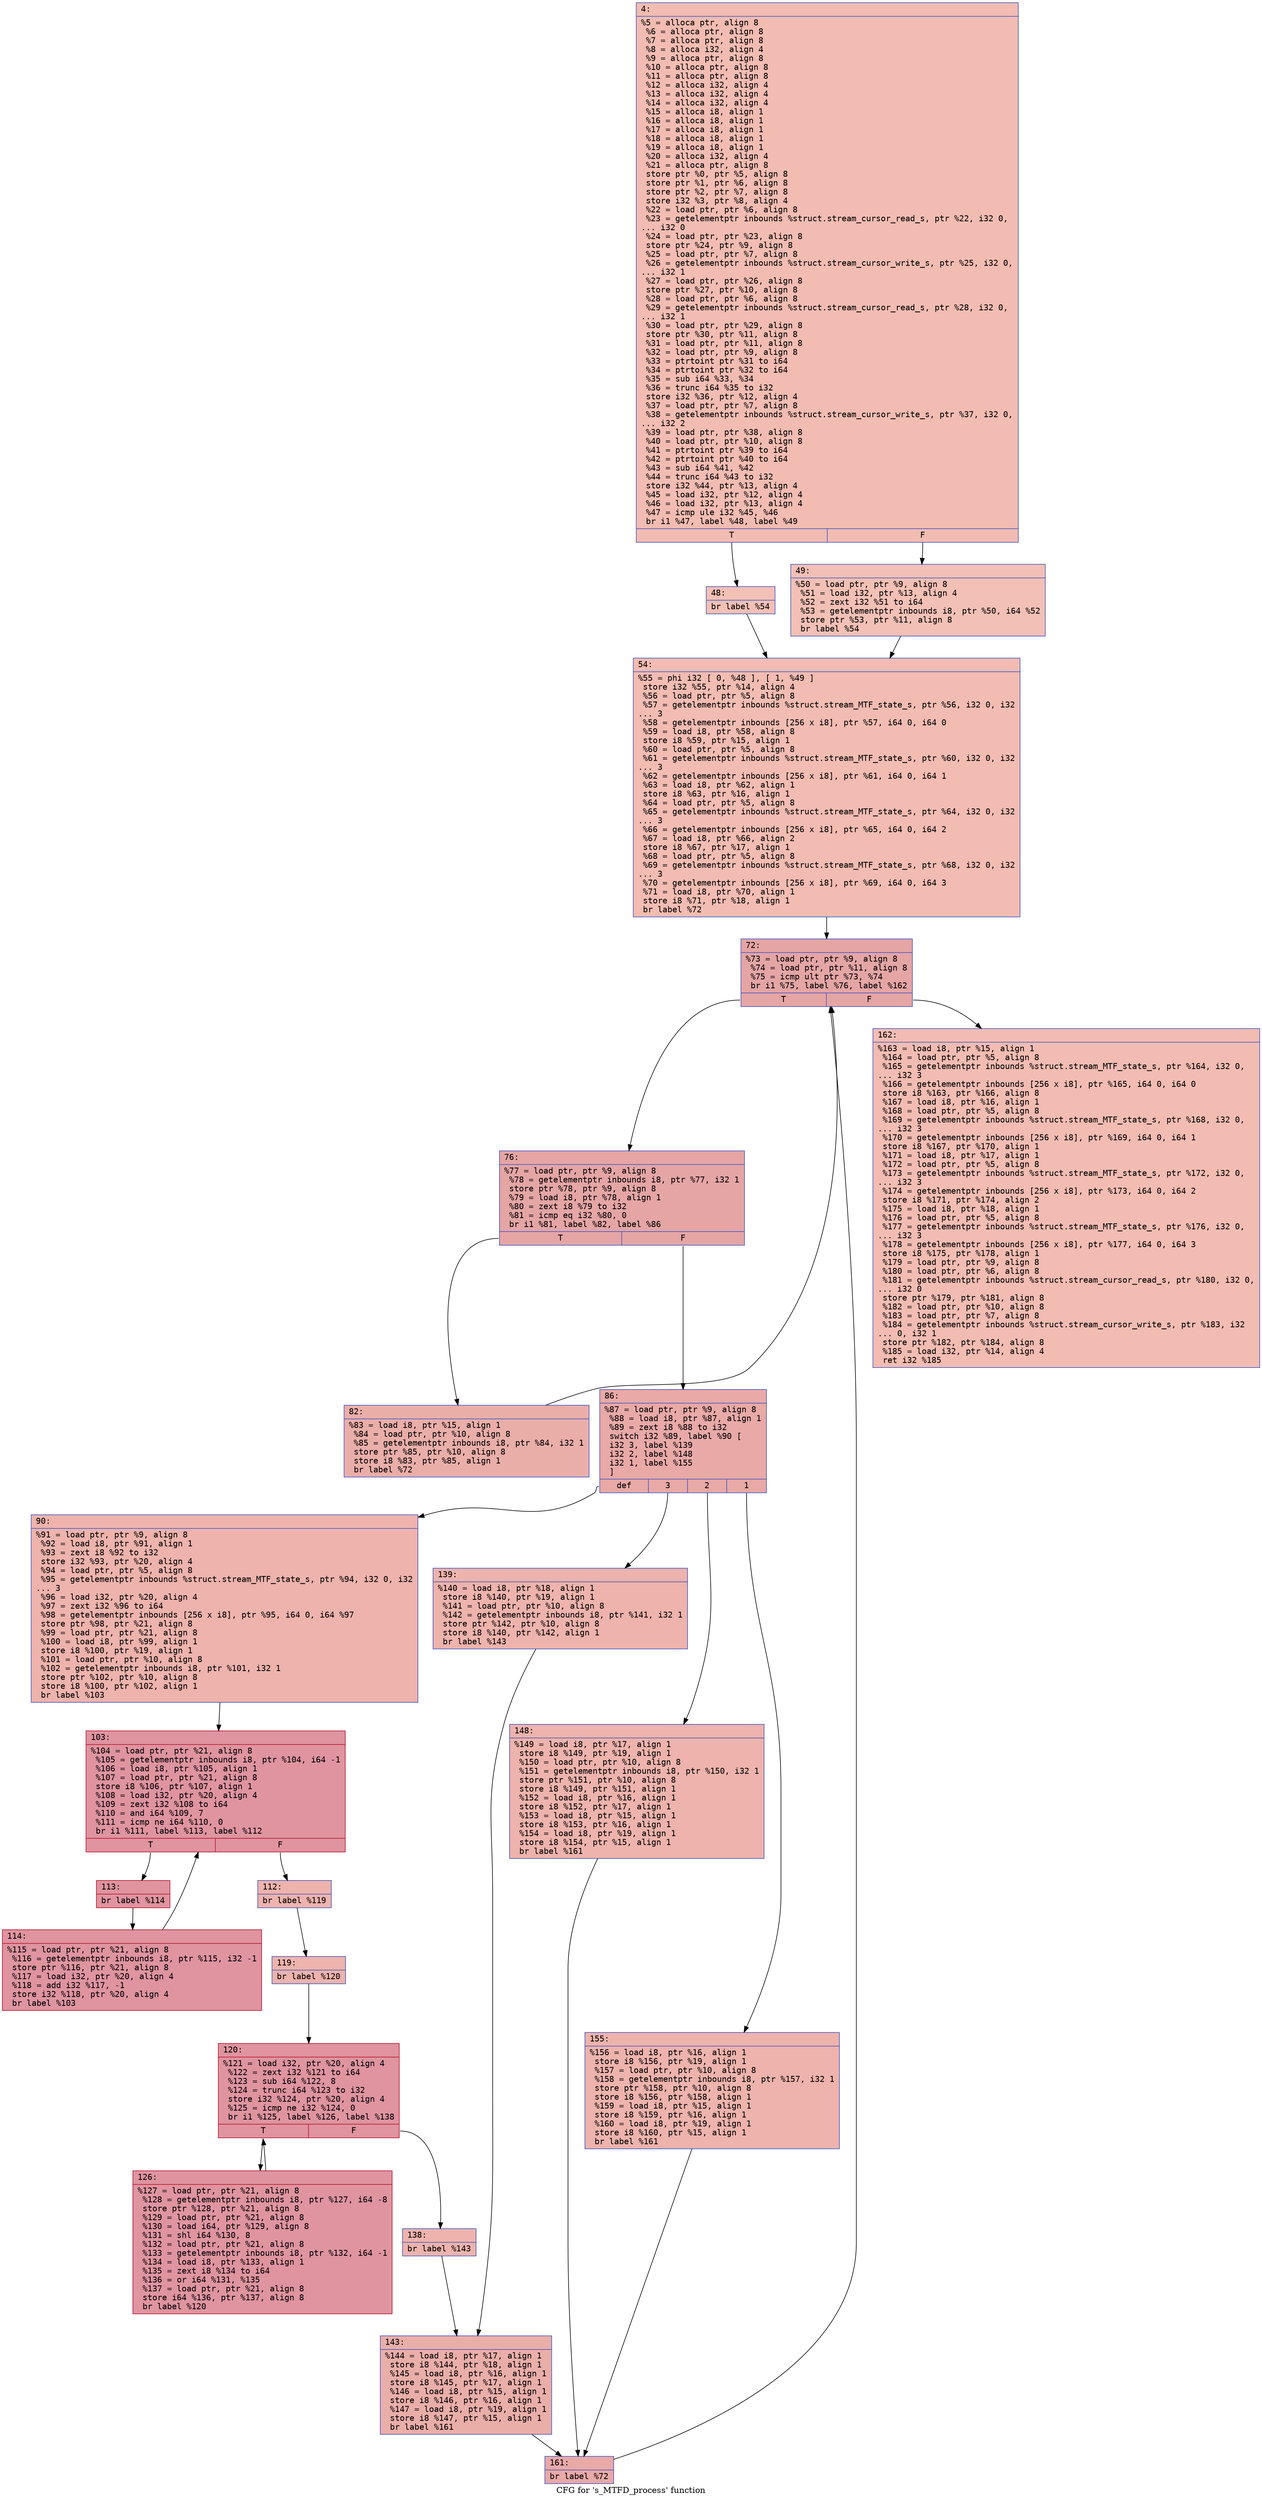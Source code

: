 digraph "CFG for 's_MTFD_process' function" {
	label="CFG for 's_MTFD_process' function";

	Node0x600003e1a3f0 [shape=record,color="#3d50c3ff", style=filled, fillcolor="#e1675170" fontname="Courier",label="{4:\l|  %5 = alloca ptr, align 8\l  %6 = alloca ptr, align 8\l  %7 = alloca ptr, align 8\l  %8 = alloca i32, align 4\l  %9 = alloca ptr, align 8\l  %10 = alloca ptr, align 8\l  %11 = alloca ptr, align 8\l  %12 = alloca i32, align 4\l  %13 = alloca i32, align 4\l  %14 = alloca i32, align 4\l  %15 = alloca i8, align 1\l  %16 = alloca i8, align 1\l  %17 = alloca i8, align 1\l  %18 = alloca i8, align 1\l  %19 = alloca i8, align 1\l  %20 = alloca i32, align 4\l  %21 = alloca ptr, align 8\l  store ptr %0, ptr %5, align 8\l  store ptr %1, ptr %6, align 8\l  store ptr %2, ptr %7, align 8\l  store i32 %3, ptr %8, align 4\l  %22 = load ptr, ptr %6, align 8\l  %23 = getelementptr inbounds %struct.stream_cursor_read_s, ptr %22, i32 0,\l... i32 0\l  %24 = load ptr, ptr %23, align 8\l  store ptr %24, ptr %9, align 8\l  %25 = load ptr, ptr %7, align 8\l  %26 = getelementptr inbounds %struct.stream_cursor_write_s, ptr %25, i32 0,\l... i32 1\l  %27 = load ptr, ptr %26, align 8\l  store ptr %27, ptr %10, align 8\l  %28 = load ptr, ptr %6, align 8\l  %29 = getelementptr inbounds %struct.stream_cursor_read_s, ptr %28, i32 0,\l... i32 1\l  %30 = load ptr, ptr %29, align 8\l  store ptr %30, ptr %11, align 8\l  %31 = load ptr, ptr %11, align 8\l  %32 = load ptr, ptr %9, align 8\l  %33 = ptrtoint ptr %31 to i64\l  %34 = ptrtoint ptr %32 to i64\l  %35 = sub i64 %33, %34\l  %36 = trunc i64 %35 to i32\l  store i32 %36, ptr %12, align 4\l  %37 = load ptr, ptr %7, align 8\l  %38 = getelementptr inbounds %struct.stream_cursor_write_s, ptr %37, i32 0,\l... i32 2\l  %39 = load ptr, ptr %38, align 8\l  %40 = load ptr, ptr %10, align 8\l  %41 = ptrtoint ptr %39 to i64\l  %42 = ptrtoint ptr %40 to i64\l  %43 = sub i64 %41, %42\l  %44 = trunc i64 %43 to i32\l  store i32 %44, ptr %13, align 4\l  %45 = load i32, ptr %12, align 4\l  %46 = load i32, ptr %13, align 4\l  %47 = icmp ule i32 %45, %46\l  br i1 %47, label %48, label %49\l|{<s0>T|<s1>F}}"];
	Node0x600003e1a3f0:s0 -> Node0x600003e1a440[tooltip="4 -> 48\nProbability 50.00%" ];
	Node0x600003e1a3f0:s1 -> Node0x600003e1a490[tooltip="4 -> 49\nProbability 50.00%" ];
	Node0x600003e1a440 [shape=record,color="#3d50c3ff", style=filled, fillcolor="#e5705870" fontname="Courier",label="{48:\l|  br label %54\l}"];
	Node0x600003e1a440 -> Node0x600003e1a4e0[tooltip="48 -> 54\nProbability 100.00%" ];
	Node0x600003e1a490 [shape=record,color="#3d50c3ff", style=filled, fillcolor="#e5705870" fontname="Courier",label="{49:\l|  %50 = load ptr, ptr %9, align 8\l  %51 = load i32, ptr %13, align 4\l  %52 = zext i32 %51 to i64\l  %53 = getelementptr inbounds i8, ptr %50, i64 %52\l  store ptr %53, ptr %11, align 8\l  br label %54\l}"];
	Node0x600003e1a490 -> Node0x600003e1a4e0[tooltip="49 -> 54\nProbability 100.00%" ];
	Node0x600003e1a4e0 [shape=record,color="#3d50c3ff", style=filled, fillcolor="#e1675170" fontname="Courier",label="{54:\l|  %55 = phi i32 [ 0, %48 ], [ 1, %49 ]\l  store i32 %55, ptr %14, align 4\l  %56 = load ptr, ptr %5, align 8\l  %57 = getelementptr inbounds %struct.stream_MTF_state_s, ptr %56, i32 0, i32\l... 3\l  %58 = getelementptr inbounds [256 x i8], ptr %57, i64 0, i64 0\l  %59 = load i8, ptr %58, align 8\l  store i8 %59, ptr %15, align 1\l  %60 = load ptr, ptr %5, align 8\l  %61 = getelementptr inbounds %struct.stream_MTF_state_s, ptr %60, i32 0, i32\l... 3\l  %62 = getelementptr inbounds [256 x i8], ptr %61, i64 0, i64 1\l  %63 = load i8, ptr %62, align 1\l  store i8 %63, ptr %16, align 1\l  %64 = load ptr, ptr %5, align 8\l  %65 = getelementptr inbounds %struct.stream_MTF_state_s, ptr %64, i32 0, i32\l... 3\l  %66 = getelementptr inbounds [256 x i8], ptr %65, i64 0, i64 2\l  %67 = load i8, ptr %66, align 2\l  store i8 %67, ptr %17, align 1\l  %68 = load ptr, ptr %5, align 8\l  %69 = getelementptr inbounds %struct.stream_MTF_state_s, ptr %68, i32 0, i32\l... 3\l  %70 = getelementptr inbounds [256 x i8], ptr %69, i64 0, i64 3\l  %71 = load i8, ptr %70, align 1\l  store i8 %71, ptr %18, align 1\l  br label %72\l}"];
	Node0x600003e1a4e0 -> Node0x600003e1a530[tooltip="54 -> 72\nProbability 100.00%" ];
	Node0x600003e1a530 [shape=record,color="#3d50c3ff", style=filled, fillcolor="#c5333470" fontname="Courier",label="{72:\l|  %73 = load ptr, ptr %9, align 8\l  %74 = load ptr, ptr %11, align 8\l  %75 = icmp ult ptr %73, %74\l  br i1 %75, label %76, label %162\l|{<s0>T|<s1>F}}"];
	Node0x600003e1a530:s0 -> Node0x600003e1a580[tooltip="72 -> 76\nProbability 96.88%" ];
	Node0x600003e1a530:s1 -> Node0x600003e1aad0[tooltip="72 -> 162\nProbability 3.12%" ];
	Node0x600003e1a580 [shape=record,color="#3d50c3ff", style=filled, fillcolor="#c5333470" fontname="Courier",label="{76:\l|  %77 = load ptr, ptr %9, align 8\l  %78 = getelementptr inbounds i8, ptr %77, i32 1\l  store ptr %78, ptr %9, align 8\l  %79 = load i8, ptr %78, align 1\l  %80 = zext i8 %79 to i32\l  %81 = icmp eq i32 %80, 0\l  br i1 %81, label %82, label %86\l|{<s0>T|<s1>F}}"];
	Node0x600003e1a580:s0 -> Node0x600003e1a5d0[tooltip="76 -> 82\nProbability 37.50%" ];
	Node0x600003e1a580:s1 -> Node0x600003e1a620[tooltip="76 -> 86\nProbability 62.50%" ];
	Node0x600003e1a5d0 [shape=record,color="#3d50c3ff", style=filled, fillcolor="#d0473d70" fontname="Courier",label="{82:\l|  %83 = load i8, ptr %15, align 1\l  %84 = load ptr, ptr %10, align 8\l  %85 = getelementptr inbounds i8, ptr %84, i32 1\l  store ptr %85, ptr %10, align 8\l  store i8 %83, ptr %85, align 1\l  br label %72\l}"];
	Node0x600003e1a5d0 -> Node0x600003e1a530[tooltip="82 -> 72\nProbability 100.00%" ];
	Node0x600003e1a620 [shape=record,color="#3d50c3ff", style=filled, fillcolor="#ca3b3770" fontname="Courier",label="{86:\l|  %87 = load ptr, ptr %9, align 8\l  %88 = load i8, ptr %87, align 1\l  %89 = zext i8 %88 to i32\l  switch i32 %89, label %90 [\l    i32 3, label %139\l    i32 2, label %148\l    i32 1, label %155\l  ]\l|{<s0>def|<s1>3|<s2>2|<s3>1}}"];
	Node0x600003e1a620:s0 -> Node0x600003e1a670[tooltip="86 -> 90\nProbability 25.00%" ];
	Node0x600003e1a620:s1 -> Node0x600003e1a940[tooltip="86 -> 139\nProbability 25.00%" ];
	Node0x600003e1a620:s2 -> Node0x600003e1a9e0[tooltip="86 -> 148\nProbability 25.00%" ];
	Node0x600003e1a620:s3 -> Node0x600003e1aa30[tooltip="86 -> 155\nProbability 25.00%" ];
	Node0x600003e1a670 [shape=record,color="#3d50c3ff", style=filled, fillcolor="#d6524470" fontname="Courier",label="{90:\l|  %91 = load ptr, ptr %9, align 8\l  %92 = load i8, ptr %91, align 1\l  %93 = zext i8 %92 to i32\l  store i32 %93, ptr %20, align 4\l  %94 = load ptr, ptr %5, align 8\l  %95 = getelementptr inbounds %struct.stream_MTF_state_s, ptr %94, i32 0, i32\l... 3\l  %96 = load i32, ptr %20, align 4\l  %97 = zext i32 %96 to i64\l  %98 = getelementptr inbounds [256 x i8], ptr %95, i64 0, i64 %97\l  store ptr %98, ptr %21, align 8\l  %99 = load ptr, ptr %21, align 8\l  %100 = load i8, ptr %99, align 1\l  store i8 %100, ptr %19, align 1\l  %101 = load ptr, ptr %10, align 8\l  %102 = getelementptr inbounds i8, ptr %101, i32 1\l  store ptr %102, ptr %10, align 8\l  store i8 %100, ptr %102, align 1\l  br label %103\l}"];
	Node0x600003e1a670 -> Node0x600003e1a6c0[tooltip="90 -> 103\nProbability 100.00%" ];
	Node0x600003e1a6c0 [shape=record,color="#b70d28ff", style=filled, fillcolor="#b70d2870" fontname="Courier",label="{103:\l|  %104 = load ptr, ptr %21, align 8\l  %105 = getelementptr inbounds i8, ptr %104, i64 -1\l  %106 = load i8, ptr %105, align 1\l  %107 = load ptr, ptr %21, align 8\l  store i8 %106, ptr %107, align 1\l  %108 = load i32, ptr %20, align 4\l  %109 = zext i32 %108 to i64\l  %110 = and i64 %109, 7\l  %111 = icmp ne i64 %110, 0\l  br i1 %111, label %113, label %112\l|{<s0>T|<s1>F}}"];
	Node0x600003e1a6c0:s0 -> Node0x600003e1a760[tooltip="103 -> 113\nProbability 96.88%" ];
	Node0x600003e1a6c0:s1 -> Node0x600003e1a710[tooltip="103 -> 112\nProbability 3.12%" ];
	Node0x600003e1a710 [shape=record,color="#3d50c3ff", style=filled, fillcolor="#d6524470" fontname="Courier",label="{112:\l|  br label %119\l}"];
	Node0x600003e1a710 -> Node0x600003e1a800[tooltip="112 -> 119\nProbability 100.00%" ];
	Node0x600003e1a760 [shape=record,color="#b70d28ff", style=filled, fillcolor="#b70d2870" fontname="Courier",label="{113:\l|  br label %114\l}"];
	Node0x600003e1a760 -> Node0x600003e1a7b0[tooltip="113 -> 114\nProbability 100.00%" ];
	Node0x600003e1a7b0 [shape=record,color="#b70d28ff", style=filled, fillcolor="#b70d2870" fontname="Courier",label="{114:\l|  %115 = load ptr, ptr %21, align 8\l  %116 = getelementptr inbounds i8, ptr %115, i32 -1\l  store ptr %116, ptr %21, align 8\l  %117 = load i32, ptr %20, align 4\l  %118 = add i32 %117, -1\l  store i32 %118, ptr %20, align 4\l  br label %103\l}"];
	Node0x600003e1a7b0 -> Node0x600003e1a6c0[tooltip="114 -> 103\nProbability 100.00%" ];
	Node0x600003e1a800 [shape=record,color="#3d50c3ff", style=filled, fillcolor="#d6524470" fontname="Courier",label="{119:\l|  br label %120\l}"];
	Node0x600003e1a800 -> Node0x600003e1a850[tooltip="119 -> 120\nProbability 100.00%" ];
	Node0x600003e1a850 [shape=record,color="#b70d28ff", style=filled, fillcolor="#b70d2870" fontname="Courier",label="{120:\l|  %121 = load i32, ptr %20, align 4\l  %122 = zext i32 %121 to i64\l  %123 = sub i64 %122, 8\l  %124 = trunc i64 %123 to i32\l  store i32 %124, ptr %20, align 4\l  %125 = icmp ne i32 %124, 0\l  br i1 %125, label %126, label %138\l|{<s0>T|<s1>F}}"];
	Node0x600003e1a850:s0 -> Node0x600003e1a8a0[tooltip="120 -> 126\nProbability 96.88%" ];
	Node0x600003e1a850:s1 -> Node0x600003e1a8f0[tooltip="120 -> 138\nProbability 3.12%" ];
	Node0x600003e1a8a0 [shape=record,color="#b70d28ff", style=filled, fillcolor="#b70d2870" fontname="Courier",label="{126:\l|  %127 = load ptr, ptr %21, align 8\l  %128 = getelementptr inbounds i8, ptr %127, i64 -8\l  store ptr %128, ptr %21, align 8\l  %129 = load ptr, ptr %21, align 8\l  %130 = load i64, ptr %129, align 8\l  %131 = shl i64 %130, 8\l  %132 = load ptr, ptr %21, align 8\l  %133 = getelementptr inbounds i8, ptr %132, i64 -1\l  %134 = load i8, ptr %133, align 1\l  %135 = zext i8 %134 to i64\l  %136 = or i64 %131, %135\l  %137 = load ptr, ptr %21, align 8\l  store i64 %136, ptr %137, align 8\l  br label %120\l}"];
	Node0x600003e1a8a0 -> Node0x600003e1a850[tooltip="126 -> 120\nProbability 100.00%" ];
	Node0x600003e1a8f0 [shape=record,color="#3d50c3ff", style=filled, fillcolor="#d6524470" fontname="Courier",label="{138:\l|  br label %143\l}"];
	Node0x600003e1a8f0 -> Node0x600003e1a990[tooltip="138 -> 143\nProbability 100.00%" ];
	Node0x600003e1a940 [shape=record,color="#3d50c3ff", style=filled, fillcolor="#d6524470" fontname="Courier",label="{139:\l|  %140 = load i8, ptr %18, align 1\l  store i8 %140, ptr %19, align 1\l  %141 = load ptr, ptr %10, align 8\l  %142 = getelementptr inbounds i8, ptr %141, i32 1\l  store ptr %142, ptr %10, align 8\l  store i8 %140, ptr %142, align 1\l  br label %143\l}"];
	Node0x600003e1a940 -> Node0x600003e1a990[tooltip="139 -> 143\nProbability 100.00%" ];
	Node0x600003e1a990 [shape=record,color="#3d50c3ff", style=filled, fillcolor="#d0473d70" fontname="Courier",label="{143:\l|  %144 = load i8, ptr %17, align 1\l  store i8 %144, ptr %18, align 1\l  %145 = load i8, ptr %16, align 1\l  store i8 %145, ptr %17, align 1\l  %146 = load i8, ptr %15, align 1\l  store i8 %146, ptr %16, align 1\l  %147 = load i8, ptr %19, align 1\l  store i8 %147, ptr %15, align 1\l  br label %161\l}"];
	Node0x600003e1a990 -> Node0x600003e1aa80[tooltip="143 -> 161\nProbability 100.00%" ];
	Node0x600003e1a9e0 [shape=record,color="#3d50c3ff", style=filled, fillcolor="#d6524470" fontname="Courier",label="{148:\l|  %149 = load i8, ptr %17, align 1\l  store i8 %149, ptr %19, align 1\l  %150 = load ptr, ptr %10, align 8\l  %151 = getelementptr inbounds i8, ptr %150, i32 1\l  store ptr %151, ptr %10, align 8\l  store i8 %149, ptr %151, align 1\l  %152 = load i8, ptr %16, align 1\l  store i8 %152, ptr %17, align 1\l  %153 = load i8, ptr %15, align 1\l  store i8 %153, ptr %16, align 1\l  %154 = load i8, ptr %19, align 1\l  store i8 %154, ptr %15, align 1\l  br label %161\l}"];
	Node0x600003e1a9e0 -> Node0x600003e1aa80[tooltip="148 -> 161\nProbability 100.00%" ];
	Node0x600003e1aa30 [shape=record,color="#3d50c3ff", style=filled, fillcolor="#d6524470" fontname="Courier",label="{155:\l|  %156 = load i8, ptr %16, align 1\l  store i8 %156, ptr %19, align 1\l  %157 = load ptr, ptr %10, align 8\l  %158 = getelementptr inbounds i8, ptr %157, i32 1\l  store ptr %158, ptr %10, align 8\l  store i8 %156, ptr %158, align 1\l  %159 = load i8, ptr %15, align 1\l  store i8 %159, ptr %16, align 1\l  %160 = load i8, ptr %19, align 1\l  store i8 %160, ptr %15, align 1\l  br label %161\l}"];
	Node0x600003e1aa30 -> Node0x600003e1aa80[tooltip="155 -> 161\nProbability 100.00%" ];
	Node0x600003e1aa80 [shape=record,color="#3d50c3ff", style=filled, fillcolor="#ca3b3770" fontname="Courier",label="{161:\l|  br label %72\l}"];
	Node0x600003e1aa80 -> Node0x600003e1a530[tooltip="161 -> 72\nProbability 100.00%" ];
	Node0x600003e1aad0 [shape=record,color="#3d50c3ff", style=filled, fillcolor="#e1675170" fontname="Courier",label="{162:\l|  %163 = load i8, ptr %15, align 1\l  %164 = load ptr, ptr %5, align 8\l  %165 = getelementptr inbounds %struct.stream_MTF_state_s, ptr %164, i32 0,\l... i32 3\l  %166 = getelementptr inbounds [256 x i8], ptr %165, i64 0, i64 0\l  store i8 %163, ptr %166, align 8\l  %167 = load i8, ptr %16, align 1\l  %168 = load ptr, ptr %5, align 8\l  %169 = getelementptr inbounds %struct.stream_MTF_state_s, ptr %168, i32 0,\l... i32 3\l  %170 = getelementptr inbounds [256 x i8], ptr %169, i64 0, i64 1\l  store i8 %167, ptr %170, align 1\l  %171 = load i8, ptr %17, align 1\l  %172 = load ptr, ptr %5, align 8\l  %173 = getelementptr inbounds %struct.stream_MTF_state_s, ptr %172, i32 0,\l... i32 3\l  %174 = getelementptr inbounds [256 x i8], ptr %173, i64 0, i64 2\l  store i8 %171, ptr %174, align 2\l  %175 = load i8, ptr %18, align 1\l  %176 = load ptr, ptr %5, align 8\l  %177 = getelementptr inbounds %struct.stream_MTF_state_s, ptr %176, i32 0,\l... i32 3\l  %178 = getelementptr inbounds [256 x i8], ptr %177, i64 0, i64 3\l  store i8 %175, ptr %178, align 1\l  %179 = load ptr, ptr %9, align 8\l  %180 = load ptr, ptr %6, align 8\l  %181 = getelementptr inbounds %struct.stream_cursor_read_s, ptr %180, i32 0,\l... i32 0\l  store ptr %179, ptr %181, align 8\l  %182 = load ptr, ptr %10, align 8\l  %183 = load ptr, ptr %7, align 8\l  %184 = getelementptr inbounds %struct.stream_cursor_write_s, ptr %183, i32\l... 0, i32 1\l  store ptr %182, ptr %184, align 8\l  %185 = load i32, ptr %14, align 4\l  ret i32 %185\l}"];
}
